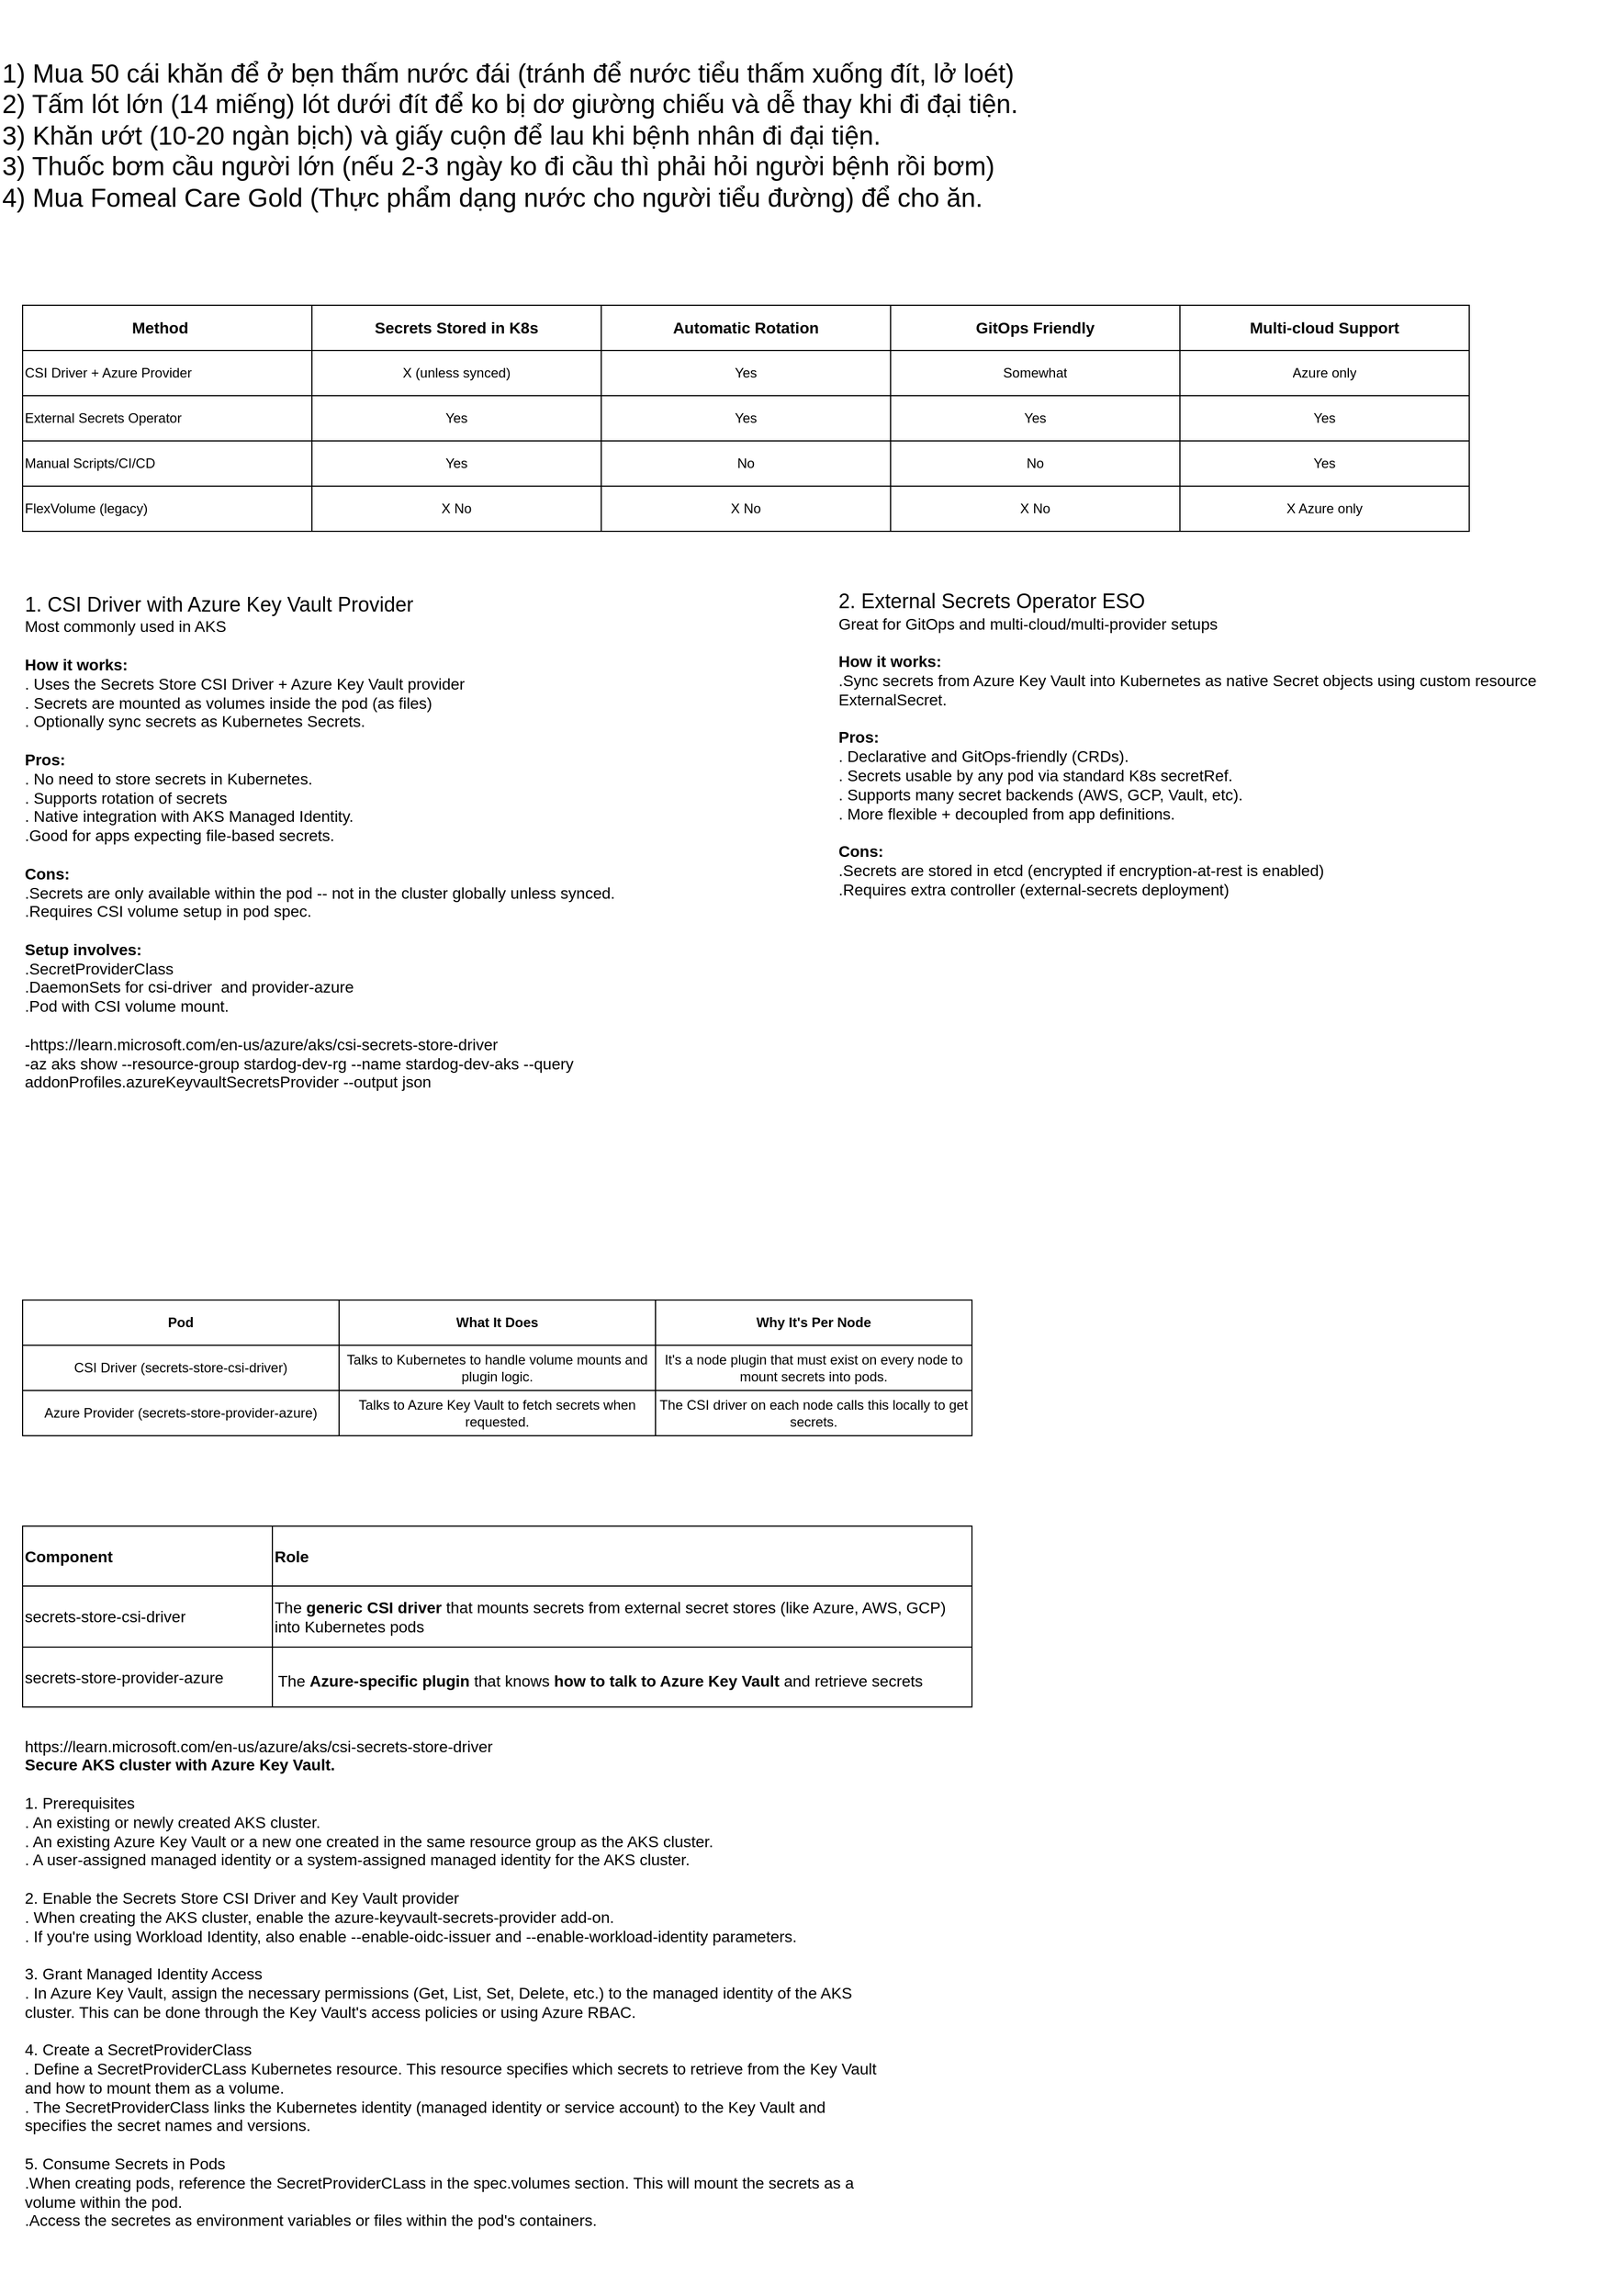 <mxfile version="28.0.9">
  <diagram name="Page-1" id="P_0fEiLbS9mn6q6-8X8e">
    <mxGraphModel dx="2703" dy="2934" grid="1" gridSize="10" guides="1" tooltips="1" connect="1" arrows="1" fold="1" page="1" pageScale="1" pageWidth="850" pageHeight="1100" math="0" shadow="0">
      <root>
        <mxCell id="0" />
        <mxCell id="1" parent="0" />
        <mxCell id="xgcpUTHf5Nflsly10a9e-1" value="&lt;div&gt;&lt;font style=&quot;font-size: 14px;&quot;&gt;https://learn.microsoft.com/en-us/azure/aks/csi-secrets-store-driver&lt;/font&gt;&lt;/div&gt;&lt;div&gt;&lt;font style=&quot;font-size: 14px;&quot;&gt;&lt;b&gt;Secure AKS cluster with Azure Key Vault.&lt;/b&gt;&lt;/font&gt;&lt;/div&gt;&lt;div&gt;&lt;font style=&quot;font-size: 14px;&quot;&gt;&lt;br&gt;&lt;/font&gt;&lt;/div&gt;&lt;font style=&quot;font-size: 14px;&quot;&gt;1. Prerequisites&lt;/font&gt;&lt;div&gt;&lt;font style=&quot;font-size: 14px;&quot;&gt;. An existing or newly created AKS cluster.&lt;/font&gt;&lt;/div&gt;&lt;div&gt;&lt;font style=&quot;font-size: 14px;&quot;&gt;. An existing Azure Key Vault or a new one created in the same resource group as the AKS cluster.&lt;/font&gt;&lt;/div&gt;&lt;div&gt;&lt;font style=&quot;font-size: 14px;&quot;&gt;. A user-assigned managed identity or a system-assigned managed identity for the AKS cluster.&lt;/font&gt;&lt;/div&gt;&lt;div&gt;&lt;font style=&quot;font-size: 14px;&quot;&gt;&lt;br&gt;&lt;/font&gt;&lt;/div&gt;&lt;div&gt;&lt;font style=&quot;font-size: 14px;&quot;&gt;2. Enable the Secrets Store CSI Driver and Key Vault provider&lt;/font&gt;&lt;/div&gt;&lt;div&gt;&lt;font style=&quot;font-size: 14px;&quot;&gt;. When creating the AKS cluster, enable the azure-keyvault-secrets-provider add-on.&lt;/font&gt;&lt;/div&gt;&lt;div&gt;&lt;font style=&quot;font-size: 14px;&quot;&gt;. If you&#39;re using Workload Identity, also enable --enable-oidc-issuer and --enable-workload-identity parameters.&lt;/font&gt;&lt;/div&gt;&lt;div&gt;&lt;font style=&quot;font-size: 14px;&quot;&gt;&lt;br&gt;&lt;/font&gt;&lt;/div&gt;&lt;div&gt;&lt;font style=&quot;font-size: 14px;&quot;&gt;3. Grant Managed Identity Access&lt;/font&gt;&lt;/div&gt;&lt;div&gt;&lt;font style=&quot;font-size: 14px;&quot;&gt;. In Azure Key Vault, assign the necessary permissions (Get, List, Set, Delete, etc.) to the managed identity of the AKS cluster. This can be done through the Key Vault&#39;s access policies or using Azure RBAC.&lt;/font&gt;&lt;/div&gt;&lt;div&gt;&lt;font style=&quot;font-size: 14px;&quot;&gt;&lt;br&gt;&lt;/font&gt;&lt;/div&gt;&lt;div&gt;&lt;font style=&quot;font-size: 14px;&quot;&gt;4. Create a SecretProviderClass&lt;/font&gt;&lt;/div&gt;&lt;div&gt;&lt;font style=&quot;font-size: 14px;&quot;&gt;. Define a SecretProviderCLass Kubernetes resource. This resource specifies which secrets to retrieve from the Key Vault and how to mount them as a volume.&lt;/font&gt;&lt;/div&gt;&lt;div&gt;&lt;font style=&quot;font-size: 14px;&quot;&gt;. The SecretProviderClass links the Kubernetes identity (managed identity or service account) to the Key Vault and&amp;nbsp;&lt;/font&gt;&lt;/div&gt;&lt;div&gt;&lt;span style=&quot;font-size: 14px;&quot;&gt;specifies the secret names and versions.&lt;/span&gt;&lt;/div&gt;&lt;div&gt;&lt;span style=&quot;font-size: 14px;&quot;&gt;&lt;br&gt;&lt;/span&gt;&lt;/div&gt;&lt;div&gt;&lt;span style=&quot;font-size: 14px;&quot;&gt;5. Consume Secrets in Pods&lt;/span&gt;&lt;/div&gt;&lt;div&gt;&lt;span style=&quot;font-size: 14px;&quot;&gt;.When creating pods, reference the SecretProviderCLass in the spec.volumes section. This will mount the secrets as a volume within the pod.&lt;/span&gt;&lt;/div&gt;&lt;div&gt;&lt;span style=&quot;font-size: 14px;&quot;&gt;.Access the secretes as environment variables or files within the pod&#39;s containers.&lt;/span&gt;&lt;/div&gt;&lt;div&gt;&lt;span style=&quot;font-size: 14px;&quot;&gt;&lt;br&gt;&lt;/span&gt;&lt;/div&gt;&lt;div&gt;&lt;br&gt;&lt;/div&gt;" style="text;html=1;align=left;verticalAlign=middle;whiteSpace=wrap;rounded=0;" parent="1" vertex="1">
          <mxGeometry x="-760" y="40" width="760" height="520" as="geometry" />
        </mxCell>
        <mxCell id="xgcpUTHf5Nflsly10a9e-11" value="" style="shape=table;startSize=0;container=1;collapsible=0;childLayout=tableLayout;fontSize=14;" parent="1" vertex="1">
          <mxGeometry x="-760" y="-120" width="840" height="160" as="geometry" />
        </mxCell>
        <mxCell id="xgcpUTHf5Nflsly10a9e-12" value="" style="shape=tableRow;horizontal=0;startSize=0;swimlaneHead=0;swimlaneBody=0;strokeColor=inherit;top=0;left=0;bottom=0;right=0;collapsible=0;dropTarget=0;fillColor=none;points=[[0,0.5],[1,0.5]];portConstraint=eastwest;" parent="xgcpUTHf5Nflsly10a9e-11" vertex="1">
          <mxGeometry width="840" height="53" as="geometry" />
        </mxCell>
        <mxCell id="xgcpUTHf5Nflsly10a9e-13" value="&lt;font style=&quot;font-size: 14px;&quot;&gt;&lt;b&gt;Component&lt;/b&gt;&lt;/font&gt;" style="shape=partialRectangle;html=1;whiteSpace=wrap;connectable=0;strokeColor=inherit;overflow=hidden;fillColor=none;top=0;left=0;bottom=0;right=0;pointerEvents=1;align=left;" parent="xgcpUTHf5Nflsly10a9e-12" vertex="1">
          <mxGeometry width="221" height="53" as="geometry">
            <mxRectangle width="221" height="53" as="alternateBounds" />
          </mxGeometry>
        </mxCell>
        <mxCell id="xgcpUTHf5Nflsly10a9e-14" value="&lt;font style=&quot;font-size: 14px;&quot;&gt;&lt;b&gt;Role&lt;/b&gt;&lt;/font&gt;" style="shape=partialRectangle;html=1;whiteSpace=wrap;connectable=0;strokeColor=inherit;overflow=hidden;fillColor=none;top=0;left=0;bottom=0;right=0;pointerEvents=1;align=left;" parent="xgcpUTHf5Nflsly10a9e-12" vertex="1">
          <mxGeometry x="221" width="619" height="53" as="geometry">
            <mxRectangle width="619" height="53" as="alternateBounds" />
          </mxGeometry>
        </mxCell>
        <mxCell id="xgcpUTHf5Nflsly10a9e-15" value="" style="shape=tableRow;horizontal=0;startSize=0;swimlaneHead=0;swimlaneBody=0;strokeColor=inherit;top=0;left=0;bottom=0;right=0;collapsible=0;dropTarget=0;fillColor=none;points=[[0,0.5],[1,0.5]];portConstraint=eastwest;" parent="xgcpUTHf5Nflsly10a9e-11" vertex="1">
          <mxGeometry y="53" width="840" height="54" as="geometry" />
        </mxCell>
        <mxCell id="xgcpUTHf5Nflsly10a9e-16" value="&lt;font style=&quot;font-size: 14px;&quot;&gt;secrets-store-csi-driver&lt;/font&gt;" style="shape=partialRectangle;html=1;whiteSpace=wrap;connectable=0;strokeColor=inherit;overflow=hidden;fillColor=none;top=0;left=0;bottom=0;right=0;pointerEvents=1;align=left;" parent="xgcpUTHf5Nflsly10a9e-15" vertex="1">
          <mxGeometry width="221" height="54" as="geometry">
            <mxRectangle width="221" height="54" as="alternateBounds" />
          </mxGeometry>
        </mxCell>
        <mxCell id="xgcpUTHf5Nflsly10a9e-17" value="&lt;font style=&quot;font-size: 14px;&quot;&gt;The &lt;strong style=&quot;&quot; data-start=&quot;357&quot; data-end=&quot;379&quot;&gt;generic CSI driver&lt;/strong&gt; that mounts secrets from external secret stores (like Azure, AWS, GCP) into Kubernetes pods&lt;/font&gt;" style="shape=partialRectangle;html=1;whiteSpace=wrap;connectable=0;strokeColor=inherit;overflow=hidden;fillColor=none;top=0;left=0;bottom=0;right=0;pointerEvents=1;align=left;" parent="xgcpUTHf5Nflsly10a9e-15" vertex="1">
          <mxGeometry x="221" width="619" height="54" as="geometry">
            <mxRectangle width="619" height="54" as="alternateBounds" />
          </mxGeometry>
        </mxCell>
        <mxCell id="xgcpUTHf5Nflsly10a9e-18" value="" style="shape=tableRow;horizontal=0;startSize=0;swimlaneHead=0;swimlaneBody=0;strokeColor=inherit;top=0;left=0;bottom=0;right=0;collapsible=0;dropTarget=0;fillColor=none;points=[[0,0.5],[1,0.5]];portConstraint=eastwest;" parent="xgcpUTHf5Nflsly10a9e-11" vertex="1">
          <mxGeometry y="107" width="840" height="53" as="geometry" />
        </mxCell>
        <mxCell id="xgcpUTHf5Nflsly10a9e-19" value="&lt;font style=&quot;font-size: 14px;&quot;&gt;secrets-store-provider-azure&lt;/font&gt;" style="shape=partialRectangle;html=1;whiteSpace=wrap;connectable=0;strokeColor=inherit;overflow=hidden;fillColor=none;top=0;left=0;bottom=0;right=0;pointerEvents=1;align=left;" parent="xgcpUTHf5Nflsly10a9e-18" vertex="1">
          <mxGeometry width="221" height="53" as="geometry">
            <mxRectangle width="221" height="53" as="alternateBounds" />
          </mxGeometry>
        </mxCell>
        <mxCell id="xgcpUTHf5Nflsly10a9e-20" value="&lt;table&gt;&lt;tbody&gt;&lt;tr&gt;&lt;td data-start=&quot;474&quot; data-end=&quot;511&quot; data-col-size=&quot;sm&quot;&gt;&lt;strong data-start=&quot;476&quot; data-end=&quot;510&quot;&gt;&lt;font style=&quot;font-size: 14px;&quot;&gt;&lt;code data-start=&quot;478&quot; data-end=&quot;508&quot;&gt;&lt;/code&gt;&lt;/font&gt;&lt;/strong&gt;&lt;/td&gt;&lt;/tr&gt;&lt;/tbody&gt;&lt;/table&gt;&lt;table&gt;&lt;tbody&gt;&lt;tr&gt;&lt;td data-col-size=&quot;lg&quot; data-start=&quot;511&quot; data-end=&quot;611&quot;&gt;&lt;font style=&quot;font-size: 14px;&quot;&gt;The &lt;strong data-start=&quot;517&quot; data-end=&quot;542&quot;&gt;Azure-specific plugin&lt;/strong&gt; that knows &lt;strong data-start=&quot;554&quot; data-end=&quot;588&quot;&gt;how to talk to Azure Key Vault&lt;/strong&gt; and retrieve secrets&lt;/font&gt;&lt;/td&gt;&lt;/tr&gt;&lt;/tbody&gt;&lt;/table&gt;" style="shape=partialRectangle;html=1;whiteSpace=wrap;connectable=0;strokeColor=inherit;overflow=hidden;fillColor=none;top=0;left=0;bottom=0;right=0;pointerEvents=1;align=left;" parent="xgcpUTHf5Nflsly10a9e-18" vertex="1">
          <mxGeometry x="221" width="619" height="53" as="geometry">
            <mxRectangle width="619" height="53" as="alternateBounds" />
          </mxGeometry>
        </mxCell>
        <mxCell id="xgcpUTHf5Nflsly10a9e-21" value="&lt;font style=&quot;font-size: 23px;&quot;&gt;1) Mua 50 cái khăn để ở bẹn thấm nước đái (tránh để nước tiểu thấm xuống đít, lở loét)&lt;/font&gt;&lt;div&gt;&lt;font style=&quot;font-size: 23px;&quot;&gt;2) Tấm lót lớn (14 miếng) lót dưới đít để ko bị dơ giường chiếu và dễ thay khi đi đại tiện.&lt;/font&gt;&lt;/div&gt;&lt;div&gt;&lt;font style=&quot;font-size: 23px;&quot;&gt;3) Khăn ướt (10-20 ngàn bịch) và giấy cuộn để lau khi bệnh nhân đi đại tiện.&lt;/font&gt;&lt;/div&gt;&lt;div&gt;&lt;font style=&quot;font-size: 23px;&quot;&gt;3) Thuốc bơm cầu người lớn (nếu 2-3 ngày ko đi cầu thì phải hỏi người bệnh rồi bơm)&lt;/font&gt;&lt;/div&gt;&lt;div&gt;&lt;font style=&quot;font-size: 23px;&quot;&gt;4) Mua&amp;nbsp;Fomeal Care Gold (Thực phẩm dạng nước cho người tiểu đường) để cho ăn.&lt;/font&gt;&lt;/div&gt;" style="text;html=1;align=left;verticalAlign=middle;whiteSpace=wrap;rounded=0;" parent="1" vertex="1">
          <mxGeometry x="-780" y="-1470" width="940" height="240" as="geometry" />
        </mxCell>
        <mxCell id="mOrBXm5TbnMwmnYcqCQa-109" value="&lt;div&gt;&lt;font style=&quot;font-size: 18px;&quot;&gt;1. &lt;font&gt;CSI Driver with Azure Key Vault Provider&lt;/font&gt;&lt;/font&gt;&lt;/div&gt;&lt;div&gt;Most commonly used in AKS&lt;/div&gt;&lt;div&gt;&lt;br&gt;&lt;/div&gt;&lt;div&gt;&lt;b&gt;How it works:&lt;/b&gt;&lt;/div&gt;&lt;div&gt;. Uses the Secrets Store CSI Driver + Azure Key Vault provider&lt;/div&gt;&lt;div&gt;. Secrets are mounted as volumes inside the pod (as files)&lt;/div&gt;&lt;div&gt;. Optionally sync secrets as Kubernetes Secrets.&lt;/div&gt;&lt;div&gt;&lt;br&gt;&lt;/div&gt;&lt;div&gt;&lt;b&gt;Pros:&lt;/b&gt;&lt;/div&gt;&lt;div&gt;. No need to store secrets in Kubernetes.&lt;/div&gt;&lt;div&gt;. Supports rotation of secrets&lt;/div&gt;&lt;div&gt;. Native integration with AKS Managed Identity.&lt;/div&gt;&lt;div&gt;.Good for apps expecting file-based secrets.&lt;/div&gt;&lt;div&gt;&lt;br&gt;&lt;/div&gt;&lt;div&gt;&lt;b&gt;Cons:&lt;/b&gt;&lt;/div&gt;&lt;div&gt;.Secrets are only available within the pod -- not in the cluster globally unless synced.&lt;/div&gt;&lt;div&gt;.Requires CSI volume setup in pod spec.&lt;/div&gt;&lt;div&gt;&lt;br&gt;&lt;/div&gt;&lt;div&gt;&lt;b&gt;Setup involves:&lt;/b&gt;&lt;/div&gt;&lt;div&gt;.SecretProviderClass &lt;br&gt;&lt;/div&gt;&lt;div&gt;.DaemonSets for csi-driver&amp;nbsp; and provider-azure&lt;/div&gt;&lt;div&gt;.Pod with CSI volume mount.&lt;/div&gt;&lt;div&gt;&lt;br&gt;&lt;/div&gt;&lt;div&gt;-https://learn.microsoft.com/en-us/azure/aks/csi-secrets-store-driver&lt;/div&gt;&lt;div&gt;-az aks show --resource-group stardog-dev-rg --name stardog-dev-aks --query addonProfiles.azureKeyvaultSecretsProvider --output json&lt;/div&gt;" style="text;html=1;align=left;verticalAlign=middle;whiteSpace=wrap;rounded=0;fontSize=14;" vertex="1" parent="1">
          <mxGeometry x="-760" y="-960" width="680" height="470" as="geometry" />
        </mxCell>
        <mxCell id="mOrBXm5TbnMwmnYcqCQa-110" value="&lt;div&gt;&lt;font style=&quot;font-size: 18px;&quot;&gt;2. External Secrets Operator ESO&lt;/font&gt;&lt;/div&gt;&lt;div&gt;&lt;font style=&quot;font-size: 14px;&quot;&gt;&lt;font&gt;Great for GitOps and multi-cloud/multi-provider setups&lt;/font&gt;&lt;/font&gt;&lt;/div&gt;&lt;div&gt;&lt;font style=&quot;font-size: 14px;&quot;&gt;&lt;font&gt;&lt;br&gt;&lt;/font&gt;&lt;/font&gt;&lt;/div&gt;&lt;div&gt;&lt;font style=&quot;font-size: 14px;&quot;&gt;&lt;font&gt;&lt;b&gt;How it works:&lt;/b&gt;&lt;/font&gt;&lt;/font&gt;&lt;/div&gt;&lt;div&gt;&lt;font style=&quot;font-size: 14px;&quot;&gt;&lt;font&gt;.Sync secrets from Azure Key Vault into Kubernetes as native Secret objects using custom resource ExternalSecret.&lt;/font&gt;&lt;/font&gt;&lt;/div&gt;&lt;div&gt;&lt;font style=&quot;font-size: 14px;&quot;&gt;&lt;font&gt;&lt;br&gt;&lt;/font&gt;&lt;/font&gt;&lt;/div&gt;&lt;div&gt;&lt;font style=&quot;font-size: 14px;&quot;&gt;&lt;font&gt;&lt;b&gt;Pros:&lt;/b&gt;&lt;/font&gt;&lt;/font&gt;&lt;/div&gt;&lt;div&gt;&lt;font style=&quot;font-size: 14px;&quot;&gt;&lt;font&gt;. Declarative and GitOps-friendly (CRDs).&lt;/font&gt;&lt;/font&gt;&lt;/div&gt;&lt;div&gt;&lt;font style=&quot;font-size: 14px;&quot;&gt;&lt;font&gt;. Secrets usable by any pod via standard K8s secretRef.&lt;/font&gt;&lt;/font&gt;&lt;/div&gt;&lt;div&gt;&lt;font style=&quot;font-size: 14px;&quot;&gt;&lt;font&gt;. Supports many secret backends (AWS, GCP, Vault, etc).&lt;/font&gt;&lt;/font&gt;&lt;/div&gt;&lt;div&gt;&lt;font style=&quot;font-size: 14px;&quot;&gt;&lt;font&gt;. More flexible + decoupled from app definitions.&lt;/font&gt;&lt;/font&gt;&lt;/div&gt;&lt;div&gt;&lt;font style=&quot;font-size: 14px;&quot;&gt;&lt;font&gt;&lt;br&gt;&lt;/font&gt;&lt;/font&gt;&lt;/div&gt;&lt;div&gt;&lt;font style=&quot;font-size: 14px;&quot;&gt;&lt;font&gt;&lt;b&gt;Cons:&lt;/b&gt;&lt;/font&gt;&lt;/font&gt;&lt;/div&gt;&lt;div&gt;&lt;font style=&quot;font-size: 14px;&quot;&gt;&lt;font&gt;.Secrets are stored in etcd (encrypted if encryption-at-rest is enabled)&lt;/font&gt;&lt;/font&gt;&lt;/div&gt;&lt;div&gt;&lt;font style=&quot;font-size: 14px;&quot;&gt;&lt;font&gt;.Requires extra controller (external-secrets deployment)&lt;/font&gt;&lt;/font&gt;&lt;/div&gt;&lt;div&gt;&lt;font style=&quot;font-size: 14px;&quot;&gt;&lt;font&gt;&lt;br&gt;&lt;/font&gt;&lt;/font&gt;&lt;/div&gt;&lt;div&gt;&lt;font style=&quot;font-size: 14px;&quot;&gt;&lt;font&gt;&lt;br&gt;&lt;/font&gt;&lt;/font&gt;&lt;/div&gt;" style="text;html=1;align=left;verticalAlign=middle;whiteSpace=wrap;rounded=0;" vertex="1" parent="1">
          <mxGeometry x="-40" y="-960" width="680" height="330" as="geometry" />
        </mxCell>
        <mxCell id="mOrBXm5TbnMwmnYcqCQa-111" value="" style="shape=table;startSize=0;container=1;collapsible=0;childLayout=tableLayout;" vertex="1" parent="1">
          <mxGeometry x="-760" y="-1200" width="1280" height="200" as="geometry" />
        </mxCell>
        <mxCell id="mOrBXm5TbnMwmnYcqCQa-112" value="" style="shape=tableRow;horizontal=0;startSize=0;swimlaneHead=0;swimlaneBody=0;strokeColor=inherit;top=0;left=0;bottom=0;right=0;collapsible=0;dropTarget=0;fillColor=none;points=[[0,0.5],[1,0.5]];portConstraint=eastwest;" vertex="1" parent="mOrBXm5TbnMwmnYcqCQa-111">
          <mxGeometry width="1280" height="40" as="geometry" />
        </mxCell>
        <mxCell id="mOrBXm5TbnMwmnYcqCQa-113" value="&lt;b&gt;&lt;font style=&quot;font-size: 14px;&quot;&gt;Method&lt;span style=&quot;white-space: pre;&quot;&gt;&#x9;&lt;/span&gt;&lt;/font&gt;&lt;/b&gt;" style="shape=partialRectangle;html=1;whiteSpace=wrap;connectable=0;strokeColor=inherit;overflow=hidden;fillColor=none;top=0;left=0;bottom=0;right=0;pointerEvents=1;" vertex="1" parent="mOrBXm5TbnMwmnYcqCQa-112">
          <mxGeometry width="256" height="40" as="geometry">
            <mxRectangle width="256" height="40" as="alternateBounds" />
          </mxGeometry>
        </mxCell>
        <mxCell id="mOrBXm5TbnMwmnYcqCQa-114" value="&lt;b&gt;&lt;font style=&quot;font-size: 14px;&quot;&gt;Secrets Stored in K8s&lt;/font&gt;&lt;/b&gt;" style="shape=partialRectangle;html=1;whiteSpace=wrap;connectable=0;strokeColor=inherit;overflow=hidden;fillColor=none;top=0;left=0;bottom=0;right=0;pointerEvents=1;" vertex="1" parent="mOrBXm5TbnMwmnYcqCQa-112">
          <mxGeometry x="256" width="256" height="40" as="geometry">
            <mxRectangle width="256" height="40" as="alternateBounds" />
          </mxGeometry>
        </mxCell>
        <mxCell id="mOrBXm5TbnMwmnYcqCQa-115" value="&lt;b&gt;&lt;font style=&quot;font-size: 14px;&quot;&gt;Automatic Rotation&lt;/font&gt;&lt;/b&gt;" style="shape=partialRectangle;html=1;whiteSpace=wrap;connectable=0;strokeColor=inherit;overflow=hidden;fillColor=none;top=0;left=0;bottom=0;right=0;pointerEvents=1;" vertex="1" parent="mOrBXm5TbnMwmnYcqCQa-112">
          <mxGeometry x="512" width="256" height="40" as="geometry">
            <mxRectangle width="256" height="40" as="alternateBounds" />
          </mxGeometry>
        </mxCell>
        <mxCell id="mOrBXm5TbnMwmnYcqCQa-116" value="&lt;b&gt;&lt;font style=&quot;font-size: 14px;&quot;&gt;GitOps Friendly&lt;/font&gt;&lt;/b&gt;" style="shape=partialRectangle;html=1;whiteSpace=wrap;connectable=0;strokeColor=inherit;overflow=hidden;fillColor=none;top=0;left=0;bottom=0;right=0;pointerEvents=1;" vertex="1" parent="mOrBXm5TbnMwmnYcqCQa-112">
          <mxGeometry x="768" width="256" height="40" as="geometry">
            <mxRectangle width="256" height="40" as="alternateBounds" />
          </mxGeometry>
        </mxCell>
        <mxCell id="mOrBXm5TbnMwmnYcqCQa-117" value="&lt;font style=&quot;font-size: 14px;&quot;&gt;&lt;b&gt;Multi-cloud Support&lt;/b&gt;&lt;/font&gt;" style="shape=partialRectangle;html=1;whiteSpace=wrap;connectable=0;strokeColor=inherit;overflow=hidden;fillColor=none;top=0;left=0;bottom=0;right=0;pointerEvents=1;" vertex="1" parent="mOrBXm5TbnMwmnYcqCQa-112">
          <mxGeometry x="1024" width="256" height="40" as="geometry">
            <mxRectangle width="256" height="40" as="alternateBounds" />
          </mxGeometry>
        </mxCell>
        <mxCell id="mOrBXm5TbnMwmnYcqCQa-118" value="" style="shape=tableRow;horizontal=0;startSize=0;swimlaneHead=0;swimlaneBody=0;strokeColor=inherit;top=0;left=0;bottom=0;right=0;collapsible=0;dropTarget=0;fillColor=none;points=[[0,0.5],[1,0.5]];portConstraint=eastwest;" vertex="1" parent="mOrBXm5TbnMwmnYcqCQa-111">
          <mxGeometry y="40" width="1280" height="40" as="geometry" />
        </mxCell>
        <mxCell id="mOrBXm5TbnMwmnYcqCQa-119" value="&lt;div align=&quot;left&quot;&gt;CSI Driver + Azure Provider&lt;/div&gt;" style="shape=partialRectangle;html=1;whiteSpace=wrap;connectable=0;strokeColor=inherit;overflow=hidden;fillColor=none;top=0;left=0;bottom=0;right=0;pointerEvents=1;align=left;" vertex="1" parent="mOrBXm5TbnMwmnYcqCQa-118">
          <mxGeometry width="256" height="40" as="geometry">
            <mxRectangle width="256" height="40" as="alternateBounds" />
          </mxGeometry>
        </mxCell>
        <mxCell id="mOrBXm5TbnMwmnYcqCQa-120" value="X (unless synced)" style="shape=partialRectangle;html=1;whiteSpace=wrap;connectable=0;strokeColor=inherit;overflow=hidden;fillColor=none;top=0;left=0;bottom=0;right=0;pointerEvents=1;" vertex="1" parent="mOrBXm5TbnMwmnYcqCQa-118">
          <mxGeometry x="256" width="256" height="40" as="geometry">
            <mxRectangle width="256" height="40" as="alternateBounds" />
          </mxGeometry>
        </mxCell>
        <mxCell id="mOrBXm5TbnMwmnYcqCQa-121" value="Yes" style="shape=partialRectangle;html=1;whiteSpace=wrap;connectable=0;strokeColor=inherit;overflow=hidden;fillColor=none;top=0;left=0;bottom=0;right=0;pointerEvents=1;" vertex="1" parent="mOrBXm5TbnMwmnYcqCQa-118">
          <mxGeometry x="512" width="256" height="40" as="geometry">
            <mxRectangle width="256" height="40" as="alternateBounds" />
          </mxGeometry>
        </mxCell>
        <mxCell id="mOrBXm5TbnMwmnYcqCQa-122" value="Somewhat" style="shape=partialRectangle;html=1;whiteSpace=wrap;connectable=0;strokeColor=inherit;overflow=hidden;fillColor=none;top=0;left=0;bottom=0;right=0;pointerEvents=1;" vertex="1" parent="mOrBXm5TbnMwmnYcqCQa-118">
          <mxGeometry x="768" width="256" height="40" as="geometry">
            <mxRectangle width="256" height="40" as="alternateBounds" />
          </mxGeometry>
        </mxCell>
        <mxCell id="mOrBXm5TbnMwmnYcqCQa-123" value="Azure only" style="shape=partialRectangle;html=1;whiteSpace=wrap;connectable=0;strokeColor=inherit;overflow=hidden;fillColor=none;top=0;left=0;bottom=0;right=0;pointerEvents=1;" vertex="1" parent="mOrBXm5TbnMwmnYcqCQa-118">
          <mxGeometry x="1024" width="256" height="40" as="geometry">
            <mxRectangle width="256" height="40" as="alternateBounds" />
          </mxGeometry>
        </mxCell>
        <mxCell id="mOrBXm5TbnMwmnYcqCQa-124" value="" style="shape=tableRow;horizontal=0;startSize=0;swimlaneHead=0;swimlaneBody=0;strokeColor=inherit;top=0;left=0;bottom=0;right=0;collapsible=0;dropTarget=0;fillColor=none;points=[[0,0.5],[1,0.5]];portConstraint=eastwest;" vertex="1" parent="mOrBXm5TbnMwmnYcqCQa-111">
          <mxGeometry y="80" width="1280" height="40" as="geometry" />
        </mxCell>
        <mxCell id="mOrBXm5TbnMwmnYcqCQa-125" value="&lt;div align=&quot;left&quot;&gt;External Secrets Operator&lt;/div&gt;" style="shape=partialRectangle;html=1;whiteSpace=wrap;connectable=0;strokeColor=inherit;overflow=hidden;fillColor=none;top=0;left=0;bottom=0;right=0;pointerEvents=1;align=left;" vertex="1" parent="mOrBXm5TbnMwmnYcqCQa-124">
          <mxGeometry width="256" height="40" as="geometry">
            <mxRectangle width="256" height="40" as="alternateBounds" />
          </mxGeometry>
        </mxCell>
        <mxCell id="mOrBXm5TbnMwmnYcqCQa-126" value="&lt;span style=&quot;white-space: pre;&quot;&gt;Yes&lt;/span&gt;" style="shape=partialRectangle;html=1;whiteSpace=wrap;connectable=0;strokeColor=inherit;overflow=hidden;fillColor=none;top=0;left=0;bottom=0;right=0;pointerEvents=1;" vertex="1" parent="mOrBXm5TbnMwmnYcqCQa-124">
          <mxGeometry x="256" width="256" height="40" as="geometry">
            <mxRectangle width="256" height="40" as="alternateBounds" />
          </mxGeometry>
        </mxCell>
        <mxCell id="mOrBXm5TbnMwmnYcqCQa-127" value="Yes" style="shape=partialRectangle;html=1;whiteSpace=wrap;connectable=0;strokeColor=inherit;overflow=hidden;fillColor=none;top=0;left=0;bottom=0;right=0;pointerEvents=1;" vertex="1" parent="mOrBXm5TbnMwmnYcqCQa-124">
          <mxGeometry x="512" width="256" height="40" as="geometry">
            <mxRectangle width="256" height="40" as="alternateBounds" />
          </mxGeometry>
        </mxCell>
        <mxCell id="mOrBXm5TbnMwmnYcqCQa-128" value="Yes" style="shape=partialRectangle;html=1;whiteSpace=wrap;connectable=0;strokeColor=inherit;overflow=hidden;fillColor=none;top=0;left=0;bottom=0;right=0;pointerEvents=1;" vertex="1" parent="mOrBXm5TbnMwmnYcqCQa-124">
          <mxGeometry x="768" width="256" height="40" as="geometry">
            <mxRectangle width="256" height="40" as="alternateBounds" />
          </mxGeometry>
        </mxCell>
        <mxCell id="mOrBXm5TbnMwmnYcqCQa-129" value="Yes" style="shape=partialRectangle;html=1;whiteSpace=wrap;connectable=0;strokeColor=inherit;overflow=hidden;fillColor=none;top=0;left=0;bottom=0;right=0;pointerEvents=1;" vertex="1" parent="mOrBXm5TbnMwmnYcqCQa-124">
          <mxGeometry x="1024" width="256" height="40" as="geometry">
            <mxRectangle width="256" height="40" as="alternateBounds" />
          </mxGeometry>
        </mxCell>
        <mxCell id="mOrBXm5TbnMwmnYcqCQa-130" value="" style="shape=tableRow;horizontal=0;startSize=0;swimlaneHead=0;swimlaneBody=0;strokeColor=inherit;top=0;left=0;bottom=0;right=0;collapsible=0;dropTarget=0;fillColor=none;points=[[0,0.5],[1,0.5]];portConstraint=eastwest;" vertex="1" parent="mOrBXm5TbnMwmnYcqCQa-111">
          <mxGeometry y="120" width="1280" height="40" as="geometry" />
        </mxCell>
        <mxCell id="mOrBXm5TbnMwmnYcqCQa-131" value="&lt;div align=&quot;left&quot;&gt;Manual Scripts/CI/CD&lt;/div&gt;" style="shape=partialRectangle;html=1;whiteSpace=wrap;connectable=0;strokeColor=inherit;overflow=hidden;fillColor=none;top=0;left=0;bottom=0;right=0;pointerEvents=1;align=left;" vertex="1" parent="mOrBXm5TbnMwmnYcqCQa-130">
          <mxGeometry width="256" height="40" as="geometry">
            <mxRectangle width="256" height="40" as="alternateBounds" />
          </mxGeometry>
        </mxCell>
        <mxCell id="mOrBXm5TbnMwmnYcqCQa-132" value="Yes" style="shape=partialRectangle;html=1;whiteSpace=wrap;connectable=0;strokeColor=inherit;overflow=hidden;fillColor=none;top=0;left=0;bottom=0;right=0;pointerEvents=1;" vertex="1" parent="mOrBXm5TbnMwmnYcqCQa-130">
          <mxGeometry x="256" width="256" height="40" as="geometry">
            <mxRectangle width="256" height="40" as="alternateBounds" />
          </mxGeometry>
        </mxCell>
        <mxCell id="mOrBXm5TbnMwmnYcqCQa-133" value="No" style="shape=partialRectangle;html=1;whiteSpace=wrap;connectable=0;strokeColor=inherit;overflow=hidden;fillColor=none;top=0;left=0;bottom=0;right=0;pointerEvents=1;" vertex="1" parent="mOrBXm5TbnMwmnYcqCQa-130">
          <mxGeometry x="512" width="256" height="40" as="geometry">
            <mxRectangle width="256" height="40" as="alternateBounds" />
          </mxGeometry>
        </mxCell>
        <mxCell id="mOrBXm5TbnMwmnYcqCQa-134" value="No" style="shape=partialRectangle;html=1;whiteSpace=wrap;connectable=0;strokeColor=inherit;overflow=hidden;fillColor=none;top=0;left=0;bottom=0;right=0;pointerEvents=1;" vertex="1" parent="mOrBXm5TbnMwmnYcqCQa-130">
          <mxGeometry x="768" width="256" height="40" as="geometry">
            <mxRectangle width="256" height="40" as="alternateBounds" />
          </mxGeometry>
        </mxCell>
        <mxCell id="mOrBXm5TbnMwmnYcqCQa-135" value="Yes" style="shape=partialRectangle;html=1;whiteSpace=wrap;connectable=0;strokeColor=inherit;overflow=hidden;fillColor=none;top=0;left=0;bottom=0;right=0;pointerEvents=1;" vertex="1" parent="mOrBXm5TbnMwmnYcqCQa-130">
          <mxGeometry x="1024" width="256" height="40" as="geometry">
            <mxRectangle width="256" height="40" as="alternateBounds" />
          </mxGeometry>
        </mxCell>
        <mxCell id="mOrBXm5TbnMwmnYcqCQa-136" value="" style="shape=tableRow;horizontal=0;startSize=0;swimlaneHead=0;swimlaneBody=0;strokeColor=inherit;top=0;left=0;bottom=0;right=0;collapsible=0;dropTarget=0;fillColor=none;points=[[0,0.5],[1,0.5]];portConstraint=eastwest;" vertex="1" parent="mOrBXm5TbnMwmnYcqCQa-111">
          <mxGeometry y="160" width="1280" height="40" as="geometry" />
        </mxCell>
        <mxCell id="mOrBXm5TbnMwmnYcqCQa-137" value="&lt;div align=&quot;left&quot;&gt;FlexVolume (legacy)&lt;/div&gt;" style="shape=partialRectangle;html=1;whiteSpace=wrap;connectable=0;strokeColor=inherit;overflow=hidden;fillColor=none;top=0;left=0;bottom=0;right=0;pointerEvents=1;align=left;" vertex="1" parent="mOrBXm5TbnMwmnYcqCQa-136">
          <mxGeometry width="256" height="40" as="geometry">
            <mxRectangle width="256" height="40" as="alternateBounds" />
          </mxGeometry>
        </mxCell>
        <mxCell id="mOrBXm5TbnMwmnYcqCQa-138" value="X No" style="shape=partialRectangle;html=1;whiteSpace=wrap;connectable=0;strokeColor=inherit;overflow=hidden;fillColor=none;top=0;left=0;bottom=0;right=0;pointerEvents=1;" vertex="1" parent="mOrBXm5TbnMwmnYcqCQa-136">
          <mxGeometry x="256" width="256" height="40" as="geometry">
            <mxRectangle width="256" height="40" as="alternateBounds" />
          </mxGeometry>
        </mxCell>
        <mxCell id="mOrBXm5TbnMwmnYcqCQa-139" value="X No" style="shape=partialRectangle;html=1;whiteSpace=wrap;connectable=0;strokeColor=inherit;overflow=hidden;fillColor=none;top=0;left=0;bottom=0;right=0;pointerEvents=1;" vertex="1" parent="mOrBXm5TbnMwmnYcqCQa-136">
          <mxGeometry x="512" width="256" height="40" as="geometry">
            <mxRectangle width="256" height="40" as="alternateBounds" />
          </mxGeometry>
        </mxCell>
        <mxCell id="mOrBXm5TbnMwmnYcqCQa-140" value="X No" style="shape=partialRectangle;html=1;whiteSpace=wrap;connectable=0;strokeColor=inherit;overflow=hidden;fillColor=none;top=0;left=0;bottom=0;right=0;pointerEvents=1;" vertex="1" parent="mOrBXm5TbnMwmnYcqCQa-136">
          <mxGeometry x="768" width="256" height="40" as="geometry">
            <mxRectangle width="256" height="40" as="alternateBounds" />
          </mxGeometry>
        </mxCell>
        <mxCell id="mOrBXm5TbnMwmnYcqCQa-141" value="X Azure only" style="shape=partialRectangle;html=1;whiteSpace=wrap;connectable=0;strokeColor=inherit;overflow=hidden;fillColor=none;top=0;left=0;bottom=0;right=0;pointerEvents=1;" vertex="1" parent="mOrBXm5TbnMwmnYcqCQa-136">
          <mxGeometry x="1024" width="256" height="40" as="geometry">
            <mxRectangle width="256" height="40" as="alternateBounds" />
          </mxGeometry>
        </mxCell>
        <mxCell id="mOrBXm5TbnMwmnYcqCQa-142" value="" style="shape=table;startSize=0;container=1;collapsible=0;childLayout=tableLayout;" vertex="1" parent="1">
          <mxGeometry x="-760" y="-320" width="840" height="120" as="geometry" />
        </mxCell>
        <mxCell id="mOrBXm5TbnMwmnYcqCQa-143" value="" style="shape=tableRow;horizontal=0;startSize=0;swimlaneHead=0;swimlaneBody=0;strokeColor=inherit;top=0;left=0;bottom=0;right=0;collapsible=0;dropTarget=0;fillColor=none;points=[[0,0.5],[1,0.5]];portConstraint=eastwest;" vertex="1" parent="mOrBXm5TbnMwmnYcqCQa-142">
          <mxGeometry width="840" height="40" as="geometry" />
        </mxCell>
        <mxCell id="mOrBXm5TbnMwmnYcqCQa-144" value="&lt;div&gt;&lt;b&gt;Pod&lt;/b&gt;&lt;/div&gt;" style="shape=partialRectangle;html=1;whiteSpace=wrap;connectable=0;strokeColor=inherit;overflow=hidden;fillColor=none;top=0;left=0;bottom=0;right=0;pointerEvents=1;align=center;" vertex="1" parent="mOrBXm5TbnMwmnYcqCQa-143">
          <mxGeometry width="280" height="40" as="geometry">
            <mxRectangle width="280" height="40" as="alternateBounds" />
          </mxGeometry>
        </mxCell>
        <mxCell id="mOrBXm5TbnMwmnYcqCQa-145" value="&lt;div&gt;&lt;b&gt;What It Does&lt;/b&gt;&lt;/div&gt;" style="shape=partialRectangle;html=1;whiteSpace=wrap;connectable=0;strokeColor=inherit;overflow=hidden;fillColor=none;top=0;left=0;bottom=0;right=0;pointerEvents=1;align=center;" vertex="1" parent="mOrBXm5TbnMwmnYcqCQa-143">
          <mxGeometry x="280" width="280" height="40" as="geometry">
            <mxRectangle width="280" height="40" as="alternateBounds" />
          </mxGeometry>
        </mxCell>
        <mxCell id="mOrBXm5TbnMwmnYcqCQa-146" value="&lt;div&gt;&lt;b&gt;Why It&#39;s Per Node&lt;/b&gt;&lt;/div&gt;" style="shape=partialRectangle;html=1;whiteSpace=wrap;connectable=0;strokeColor=inherit;overflow=hidden;fillColor=none;top=0;left=0;bottom=0;right=0;pointerEvents=1;align=center;" vertex="1" parent="mOrBXm5TbnMwmnYcqCQa-143">
          <mxGeometry x="560" width="280" height="40" as="geometry">
            <mxRectangle width="280" height="40" as="alternateBounds" />
          </mxGeometry>
        </mxCell>
        <mxCell id="mOrBXm5TbnMwmnYcqCQa-147" value="" style="shape=tableRow;horizontal=0;startSize=0;swimlaneHead=0;swimlaneBody=0;strokeColor=inherit;top=0;left=0;bottom=0;right=0;collapsible=0;dropTarget=0;fillColor=none;points=[[0,0.5],[1,0.5]];portConstraint=eastwest;" vertex="1" parent="mOrBXm5TbnMwmnYcqCQa-142">
          <mxGeometry y="40" width="840" height="40" as="geometry" />
        </mxCell>
        <mxCell id="mOrBXm5TbnMwmnYcqCQa-148" value="CSI Driver (secrets-store-csi-driver)" style="shape=partialRectangle;html=1;whiteSpace=wrap;connectable=0;strokeColor=inherit;overflow=hidden;fillColor=none;top=0;left=0;bottom=0;right=0;pointerEvents=1;" vertex="1" parent="mOrBXm5TbnMwmnYcqCQa-147">
          <mxGeometry width="280" height="40" as="geometry">
            <mxRectangle width="280" height="40" as="alternateBounds" />
          </mxGeometry>
        </mxCell>
        <mxCell id="mOrBXm5TbnMwmnYcqCQa-149" value="Talks to Kubernetes to handle volume mounts and plugin logic." style="shape=partialRectangle;html=1;whiteSpace=wrap;connectable=0;strokeColor=inherit;overflow=hidden;fillColor=none;top=0;left=0;bottom=0;right=0;pointerEvents=1;" vertex="1" parent="mOrBXm5TbnMwmnYcqCQa-147">
          <mxGeometry x="280" width="280" height="40" as="geometry">
            <mxRectangle width="280" height="40" as="alternateBounds" />
          </mxGeometry>
        </mxCell>
        <mxCell id="mOrBXm5TbnMwmnYcqCQa-150" value="It&#39;s a node plugin that must exist on every node to mount secrets into pods." style="shape=partialRectangle;html=1;whiteSpace=wrap;connectable=0;strokeColor=inherit;overflow=hidden;fillColor=none;top=0;left=0;bottom=0;right=0;pointerEvents=1;" vertex="1" parent="mOrBXm5TbnMwmnYcqCQa-147">
          <mxGeometry x="560" width="280" height="40" as="geometry">
            <mxRectangle width="280" height="40" as="alternateBounds" />
          </mxGeometry>
        </mxCell>
        <mxCell id="mOrBXm5TbnMwmnYcqCQa-151" value="" style="shape=tableRow;horizontal=0;startSize=0;swimlaneHead=0;swimlaneBody=0;strokeColor=inherit;top=0;left=0;bottom=0;right=0;collapsible=0;dropTarget=0;fillColor=none;points=[[0,0.5],[1,0.5]];portConstraint=eastwest;" vertex="1" parent="mOrBXm5TbnMwmnYcqCQa-142">
          <mxGeometry y="80" width="840" height="40" as="geometry" />
        </mxCell>
        <mxCell id="mOrBXm5TbnMwmnYcqCQa-152" value="Azure Provider (secrets-store-provider-azure)" style="shape=partialRectangle;html=1;whiteSpace=wrap;connectable=0;strokeColor=inherit;overflow=hidden;fillColor=none;top=0;left=0;bottom=0;right=0;pointerEvents=1;" vertex="1" parent="mOrBXm5TbnMwmnYcqCQa-151">
          <mxGeometry width="280" height="40" as="geometry">
            <mxRectangle width="280" height="40" as="alternateBounds" />
          </mxGeometry>
        </mxCell>
        <mxCell id="mOrBXm5TbnMwmnYcqCQa-153" value="Talks to Azure Key Vault to fetch secrets when requested." style="shape=partialRectangle;html=1;whiteSpace=wrap;connectable=0;strokeColor=inherit;overflow=hidden;fillColor=none;top=0;left=0;bottom=0;right=0;pointerEvents=1;" vertex="1" parent="mOrBXm5TbnMwmnYcqCQa-151">
          <mxGeometry x="280" width="280" height="40" as="geometry">
            <mxRectangle width="280" height="40" as="alternateBounds" />
          </mxGeometry>
        </mxCell>
        <mxCell id="mOrBXm5TbnMwmnYcqCQa-154" value="The CSI driver on each node calls this locally to get secrets." style="shape=partialRectangle;html=1;whiteSpace=wrap;connectable=0;strokeColor=inherit;overflow=hidden;fillColor=none;top=0;left=0;bottom=0;right=0;pointerEvents=1;" vertex="1" parent="mOrBXm5TbnMwmnYcqCQa-151">
          <mxGeometry x="560" width="280" height="40" as="geometry">
            <mxRectangle width="280" height="40" as="alternateBounds" />
          </mxGeometry>
        </mxCell>
      </root>
    </mxGraphModel>
  </diagram>
</mxfile>
